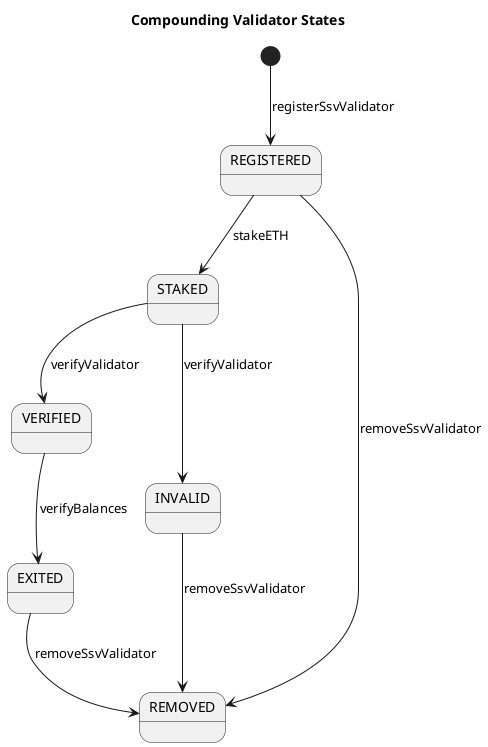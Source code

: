 @startuml

title Compounding Validator States

[*] --> REGISTERED : registerSsvValidator

REGISTERED --> STAKED : stakeETH

STAKED --> VERIFIED : verifyValidator
STAKED --> INVALID : verifyValidator

VERIFIED --> EXITED : verifyBalances

REGISTERED --> REMOVED : removeSsvValidator
INVALID --> REMOVED : removeSsvValidator
EXITED --> REMOVED : removeSsvValidator


' STAKED : Beacon Chain\n- Pending deposits\n- Processed deposit\n- Frontrun deposit

@enduml